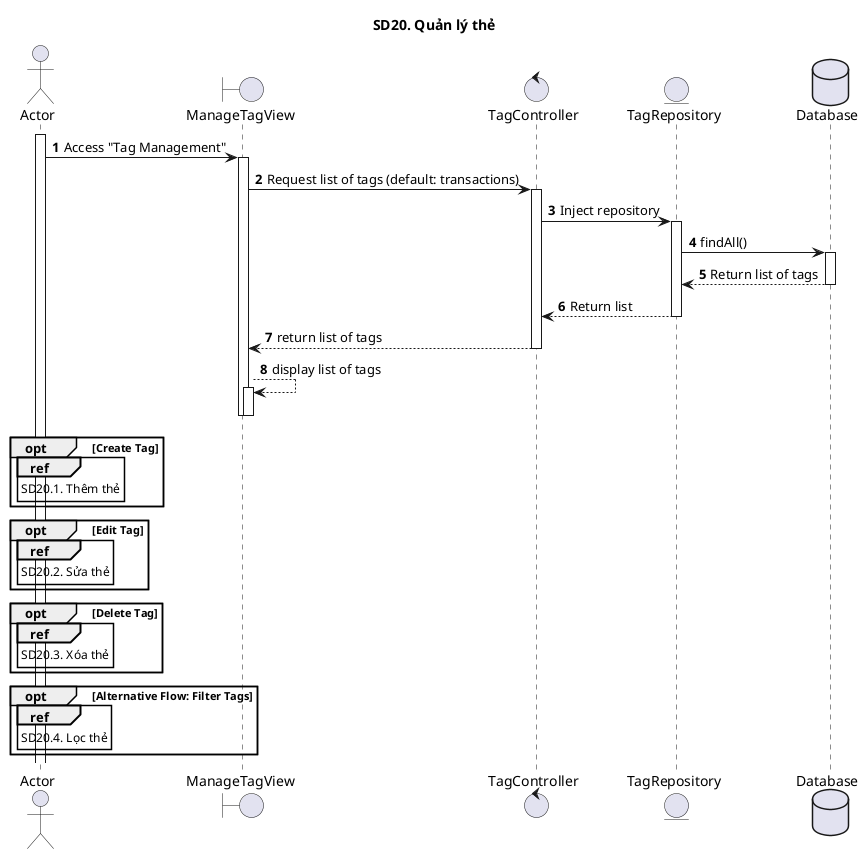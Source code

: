 @startuml SQ
autonumber
title SD20. Quản lý thẻ
actor "Actor" as actor
boundary "ManageTagView" as manageView
control "TagController" as controller
entity "TagRepository" as model
database "Database" as database
' Main Flow
activate actor
actor -> manageView : Access "Tag Management"
activate manageView
manageView -> controller : Request list of tags (default: transactions)
activate controller
controller -> model : Inject repository
activate model
model -> database : findAll()
activate database
database --> model : Return list of tags
deactivate database
model --> controller : Return list
deactivate model
controller --> manageView : return list of tags
deactivate controller
manageView --> manageView : display list of tags
activate manageView
deactivate manageView
deactivate manageView
' Option TH1: Add Tag
opt **Create Tag**
  ref over actor
SD20.1. Thêm thẻ
end ref
end
opt **Edit Tag**
  ref over actor
SD20.2. Sửa thẻ
end ref
end
opt **Delete Tag**
  ref over actor
SD20.3. Xóa thẻ
end ref
end
opt **Alternative Flow: Filter Tags**
  ref over actor
SD20.4. Lọc thẻ
end ref
end
@enduml